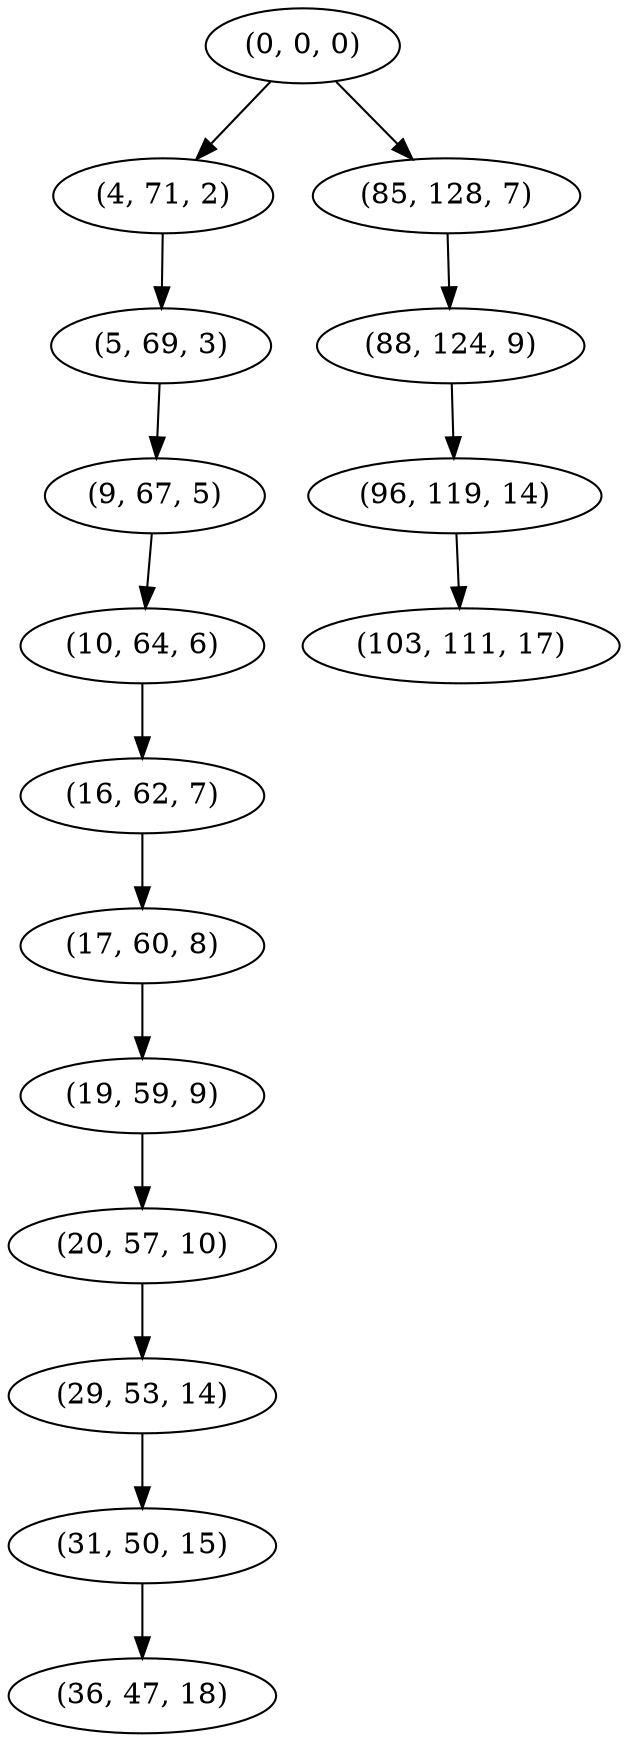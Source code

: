 digraph tree {
    "(0, 0, 0)";
    "(4, 71, 2)";
    "(5, 69, 3)";
    "(9, 67, 5)";
    "(10, 64, 6)";
    "(16, 62, 7)";
    "(17, 60, 8)";
    "(19, 59, 9)";
    "(20, 57, 10)";
    "(29, 53, 14)";
    "(31, 50, 15)";
    "(36, 47, 18)";
    "(85, 128, 7)";
    "(88, 124, 9)";
    "(96, 119, 14)";
    "(103, 111, 17)";
    "(0, 0, 0)" -> "(4, 71, 2)";
    "(0, 0, 0)" -> "(85, 128, 7)";
    "(4, 71, 2)" -> "(5, 69, 3)";
    "(5, 69, 3)" -> "(9, 67, 5)";
    "(9, 67, 5)" -> "(10, 64, 6)";
    "(10, 64, 6)" -> "(16, 62, 7)";
    "(16, 62, 7)" -> "(17, 60, 8)";
    "(17, 60, 8)" -> "(19, 59, 9)";
    "(19, 59, 9)" -> "(20, 57, 10)";
    "(20, 57, 10)" -> "(29, 53, 14)";
    "(29, 53, 14)" -> "(31, 50, 15)";
    "(31, 50, 15)" -> "(36, 47, 18)";
    "(85, 128, 7)" -> "(88, 124, 9)";
    "(88, 124, 9)" -> "(96, 119, 14)";
    "(96, 119, 14)" -> "(103, 111, 17)";
}
